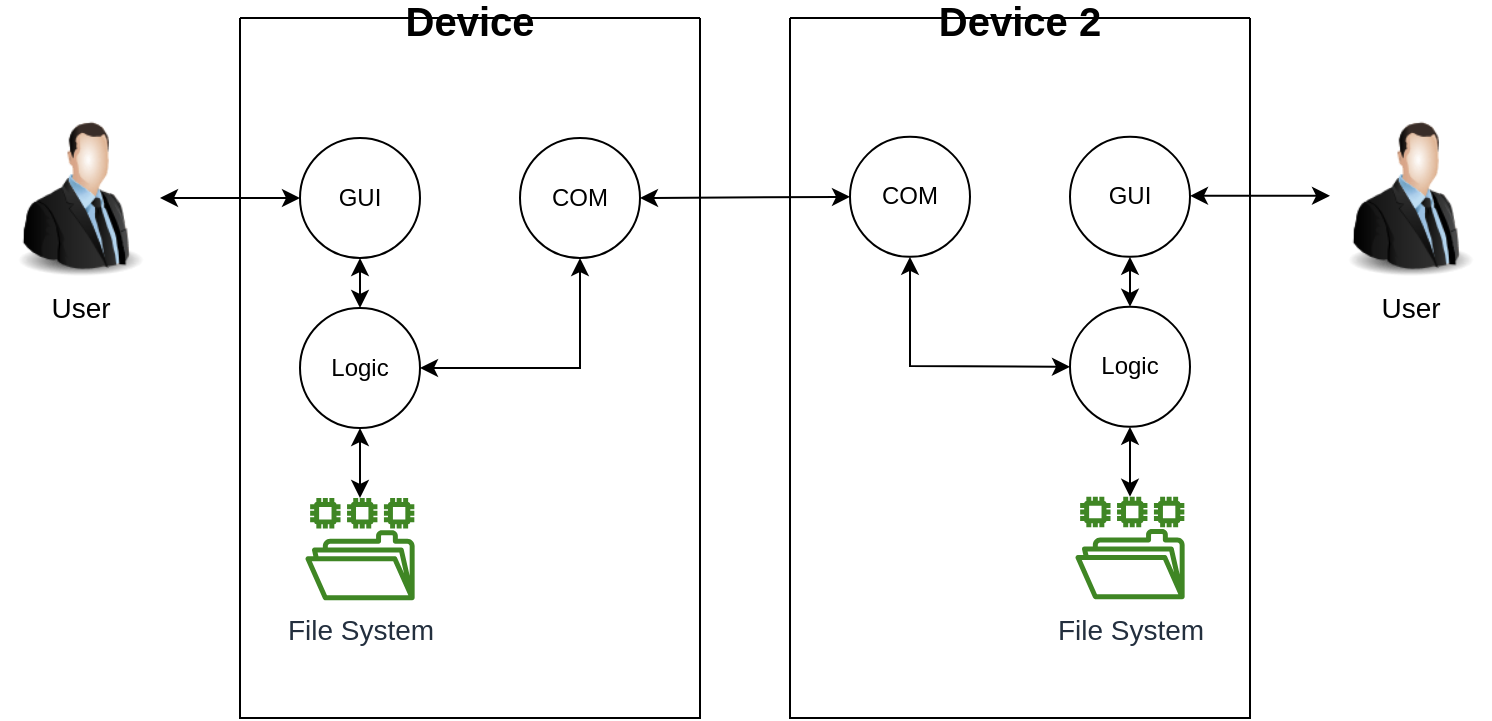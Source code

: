 <mxfile version="21.1.5" type="device">
  <diagram name="Page-1" id="ou_EQaeUelUGDN0txdiT">
    <mxGraphModel dx="1434" dy="756" grid="1" gridSize="10" guides="1" tooltips="1" connect="1" arrows="1" fold="1" page="1" pageScale="1" pageWidth="850" pageHeight="1100" math="0" shadow="0">
      <root>
        <mxCell id="0" />
        <mxCell id="1" parent="0" />
        <mxCell id="OxnLg_dTvmKwSSNY-4OX-81" value="Device" style="swimlane;startSize=0;fontSize=20;" parent="1" vertex="1">
          <mxGeometry x="175" y="310" width="230" height="350" as="geometry" />
        </mxCell>
        <mxCell id="OxnLg_dTvmKwSSNY-4OX-82" value="GUI" style="ellipse;whiteSpace=wrap;html=1;" parent="OxnLg_dTvmKwSSNY-4OX-81" vertex="1">
          <mxGeometry x="30" y="60" width="60" height="60" as="geometry" />
        </mxCell>
        <mxCell id="OxnLg_dTvmKwSSNY-4OX-83" value="Logic" style="ellipse;whiteSpace=wrap;html=1;" parent="OxnLg_dTvmKwSSNY-4OX-81" vertex="1">
          <mxGeometry x="30" y="145" width="60" height="60" as="geometry" />
        </mxCell>
        <mxCell id="OxnLg_dTvmKwSSNY-4OX-84" value="File System" style="sketch=0;outlineConnect=0;fontColor=#232F3E;gradientColor=none;fillColor=#3F8624;strokeColor=none;dashed=0;verticalLabelPosition=bottom;verticalAlign=top;align=center;html=1;fontSize=14;fontStyle=0;aspect=fixed;pointerEvents=1;shape=mxgraph.aws4.file_system;" parent="OxnLg_dTvmKwSSNY-4OX-81" vertex="1">
          <mxGeometry x="32.67" y="240" width="54.66" height="51.16" as="geometry" />
        </mxCell>
        <mxCell id="OxnLg_dTvmKwSSNY-4OX-85" value="" style="endArrow=classic;startArrow=classic;html=1;rounded=0;entryX=0.5;entryY=1;entryDx=0;entryDy=0;exitX=0.5;exitY=0;exitDx=0;exitDy=0;" parent="OxnLg_dTvmKwSSNY-4OX-81" source="OxnLg_dTvmKwSSNY-4OX-83" target="OxnLg_dTvmKwSSNY-4OX-82" edge="1">
          <mxGeometry width="50" height="50" relative="1" as="geometry">
            <mxPoint x="20" y="170" as="sourcePoint" />
            <mxPoint x="70" y="120" as="targetPoint" />
          </mxGeometry>
        </mxCell>
        <mxCell id="OxnLg_dTvmKwSSNY-4OX-86" value="" style="endArrow=classic;startArrow=classic;html=1;rounded=0;entryX=0.5;entryY=1;entryDx=0;entryDy=0;" parent="OxnLg_dTvmKwSSNY-4OX-81" source="OxnLg_dTvmKwSSNY-4OX-84" target="OxnLg_dTvmKwSSNY-4OX-83" edge="1">
          <mxGeometry width="50" height="50" relative="1" as="geometry">
            <mxPoint x="10" y="260" as="sourcePoint" />
            <mxPoint x="60" y="210" as="targetPoint" />
          </mxGeometry>
        </mxCell>
        <mxCell id="OxnLg_dTvmKwSSNY-4OX-88" value="COM" style="ellipse;whiteSpace=wrap;html=1;" parent="OxnLg_dTvmKwSSNY-4OX-81" vertex="1">
          <mxGeometry x="140" y="60" width="60" height="60" as="geometry" />
        </mxCell>
        <mxCell id="gIehHLpiQLbP4Mxroe02-19" value="" style="endArrow=classic;startArrow=classic;html=1;rounded=0;entryX=0.5;entryY=1;entryDx=0;entryDy=0;exitX=1;exitY=0.5;exitDx=0;exitDy=0;" edge="1" parent="OxnLg_dTvmKwSSNY-4OX-81" source="OxnLg_dTvmKwSSNY-4OX-83" target="OxnLg_dTvmKwSSNY-4OX-88">
          <mxGeometry width="50" height="50" relative="1" as="geometry">
            <mxPoint x="95" y="180" as="sourcePoint" />
            <mxPoint x="135" y="130" as="targetPoint" />
            <Array as="points">
              <mxPoint x="170" y="175" />
            </Array>
          </mxGeometry>
        </mxCell>
        <mxCell id="OxnLg_dTvmKwSSNY-4OX-89" value="User" style="image;html=1;image=img/lib/clip_art/people/Suit_Man_128x128.png;fontSize=14;" parent="1" vertex="1">
          <mxGeometry x="55" y="360" width="80" height="80" as="geometry" />
        </mxCell>
        <mxCell id="OxnLg_dTvmKwSSNY-4OX-90" value="" style="endArrow=classic;startArrow=classic;html=1;rounded=0;entryX=0;entryY=0.5;entryDx=0;entryDy=0;exitX=1;exitY=0.5;exitDx=0;exitDy=0;" parent="1" source="OxnLg_dTvmKwSSNY-4OX-89" target="OxnLg_dTvmKwSSNY-4OX-82" edge="1">
          <mxGeometry width="50" height="50" relative="1" as="geometry">
            <mxPoint x="125" y="420" as="sourcePoint" />
            <mxPoint x="175" y="370" as="targetPoint" />
          </mxGeometry>
        </mxCell>
        <mxCell id="gIehHLpiQLbP4Mxroe02-9" value="Device 2" style="swimlane;startSize=0;fontSize=20;" vertex="1" parent="1">
          <mxGeometry x="450" y="310" width="230" height="350" as="geometry" />
        </mxCell>
        <mxCell id="gIehHLpiQLbP4Mxroe02-10" value="GUI" style="ellipse;whiteSpace=wrap;html=1;" vertex="1" parent="gIehHLpiQLbP4Mxroe02-9">
          <mxGeometry x="140" y="59.42" width="60" height="60" as="geometry" />
        </mxCell>
        <mxCell id="gIehHLpiQLbP4Mxroe02-11" value="Logic" style="ellipse;whiteSpace=wrap;html=1;" vertex="1" parent="gIehHLpiQLbP4Mxroe02-9">
          <mxGeometry x="140" y="144.42" width="60" height="60" as="geometry" />
        </mxCell>
        <mxCell id="gIehHLpiQLbP4Mxroe02-12" value="File System" style="sketch=0;outlineConnect=0;fontColor=#232F3E;gradientColor=none;fillColor=#3F8624;strokeColor=none;dashed=0;verticalLabelPosition=bottom;verticalAlign=top;align=center;html=1;fontSize=14;fontStyle=0;aspect=fixed;pointerEvents=1;shape=mxgraph.aws4.file_system;" vertex="1" parent="gIehHLpiQLbP4Mxroe02-9">
          <mxGeometry x="142.67" y="239.42" width="54.66" height="51.16" as="geometry" />
        </mxCell>
        <mxCell id="gIehHLpiQLbP4Mxroe02-13" value="" style="endArrow=classic;startArrow=classic;html=1;rounded=0;entryX=0.5;entryY=1;entryDx=0;entryDy=0;exitX=0.5;exitY=0;exitDx=0;exitDy=0;" edge="1" parent="gIehHLpiQLbP4Mxroe02-9" source="gIehHLpiQLbP4Mxroe02-11" target="gIehHLpiQLbP4Mxroe02-10">
          <mxGeometry width="50" height="50" relative="1" as="geometry">
            <mxPoint x="130" y="169.42" as="sourcePoint" />
            <mxPoint x="180" y="119.42" as="targetPoint" />
          </mxGeometry>
        </mxCell>
        <mxCell id="gIehHLpiQLbP4Mxroe02-14" value="" style="endArrow=classic;startArrow=classic;html=1;rounded=0;entryX=0.5;entryY=1;entryDx=0;entryDy=0;" edge="1" parent="gIehHLpiQLbP4Mxroe02-9" source="gIehHLpiQLbP4Mxroe02-12" target="gIehHLpiQLbP4Mxroe02-11">
          <mxGeometry width="50" height="50" relative="1" as="geometry">
            <mxPoint x="120" y="259.42" as="sourcePoint" />
            <mxPoint x="170" y="209.42" as="targetPoint" />
          </mxGeometry>
        </mxCell>
        <mxCell id="gIehHLpiQLbP4Mxroe02-16" value="COM" style="ellipse;whiteSpace=wrap;html=1;" vertex="1" parent="gIehHLpiQLbP4Mxroe02-9">
          <mxGeometry x="30" y="59.42" width="60" height="60" as="geometry" />
        </mxCell>
        <mxCell id="gIehHLpiQLbP4Mxroe02-20" value="" style="endArrow=classic;startArrow=classic;html=1;rounded=0;entryX=0.5;entryY=1;entryDx=0;entryDy=0;exitX=0;exitY=0.5;exitDx=0;exitDy=0;" edge="1" parent="gIehHLpiQLbP4Mxroe02-9" source="gIehHLpiQLbP4Mxroe02-11" target="gIehHLpiQLbP4Mxroe02-16">
          <mxGeometry width="50" height="50" relative="1" as="geometry">
            <mxPoint x="10" y="180" as="sourcePoint" />
            <mxPoint x="60" y="130" as="targetPoint" />
            <Array as="points">
              <mxPoint x="60" y="174" />
            </Array>
          </mxGeometry>
        </mxCell>
        <mxCell id="gIehHLpiQLbP4Mxroe02-21" value="" style="endArrow=classic;startArrow=classic;html=1;rounded=0;entryX=0;entryY=0.5;entryDx=0;entryDy=0;exitX=1;exitY=0.5;exitDx=0;exitDy=0;" edge="1" parent="gIehHLpiQLbP4Mxroe02-9">
          <mxGeometry width="50" height="50" relative="1" as="geometry">
            <mxPoint x="200" y="88.92" as="sourcePoint" />
            <mxPoint x="270" y="88.92" as="targetPoint" />
          </mxGeometry>
        </mxCell>
        <mxCell id="gIehHLpiQLbP4Mxroe02-17" value="User" style="image;html=1;image=img/lib/clip_art/people/Suit_Man_128x128.png;fontSize=14;" vertex="1" parent="1">
          <mxGeometry x="720" y="360" width="80" height="80" as="geometry" />
        </mxCell>
        <mxCell id="gIehHLpiQLbP4Mxroe02-22" value="" style="endArrow=classic;startArrow=classic;html=1;rounded=0;exitX=1;exitY=0.5;exitDx=0;exitDy=0;entryX=0;entryY=0.5;entryDx=0;entryDy=0;" edge="1" parent="1" source="OxnLg_dTvmKwSSNY-4OX-88" target="gIehHLpiQLbP4Mxroe02-16">
          <mxGeometry width="50" height="50" relative="1" as="geometry">
            <mxPoint x="390" y="270" as="sourcePoint" />
            <mxPoint x="440" y="220" as="targetPoint" />
          </mxGeometry>
        </mxCell>
      </root>
    </mxGraphModel>
  </diagram>
</mxfile>
